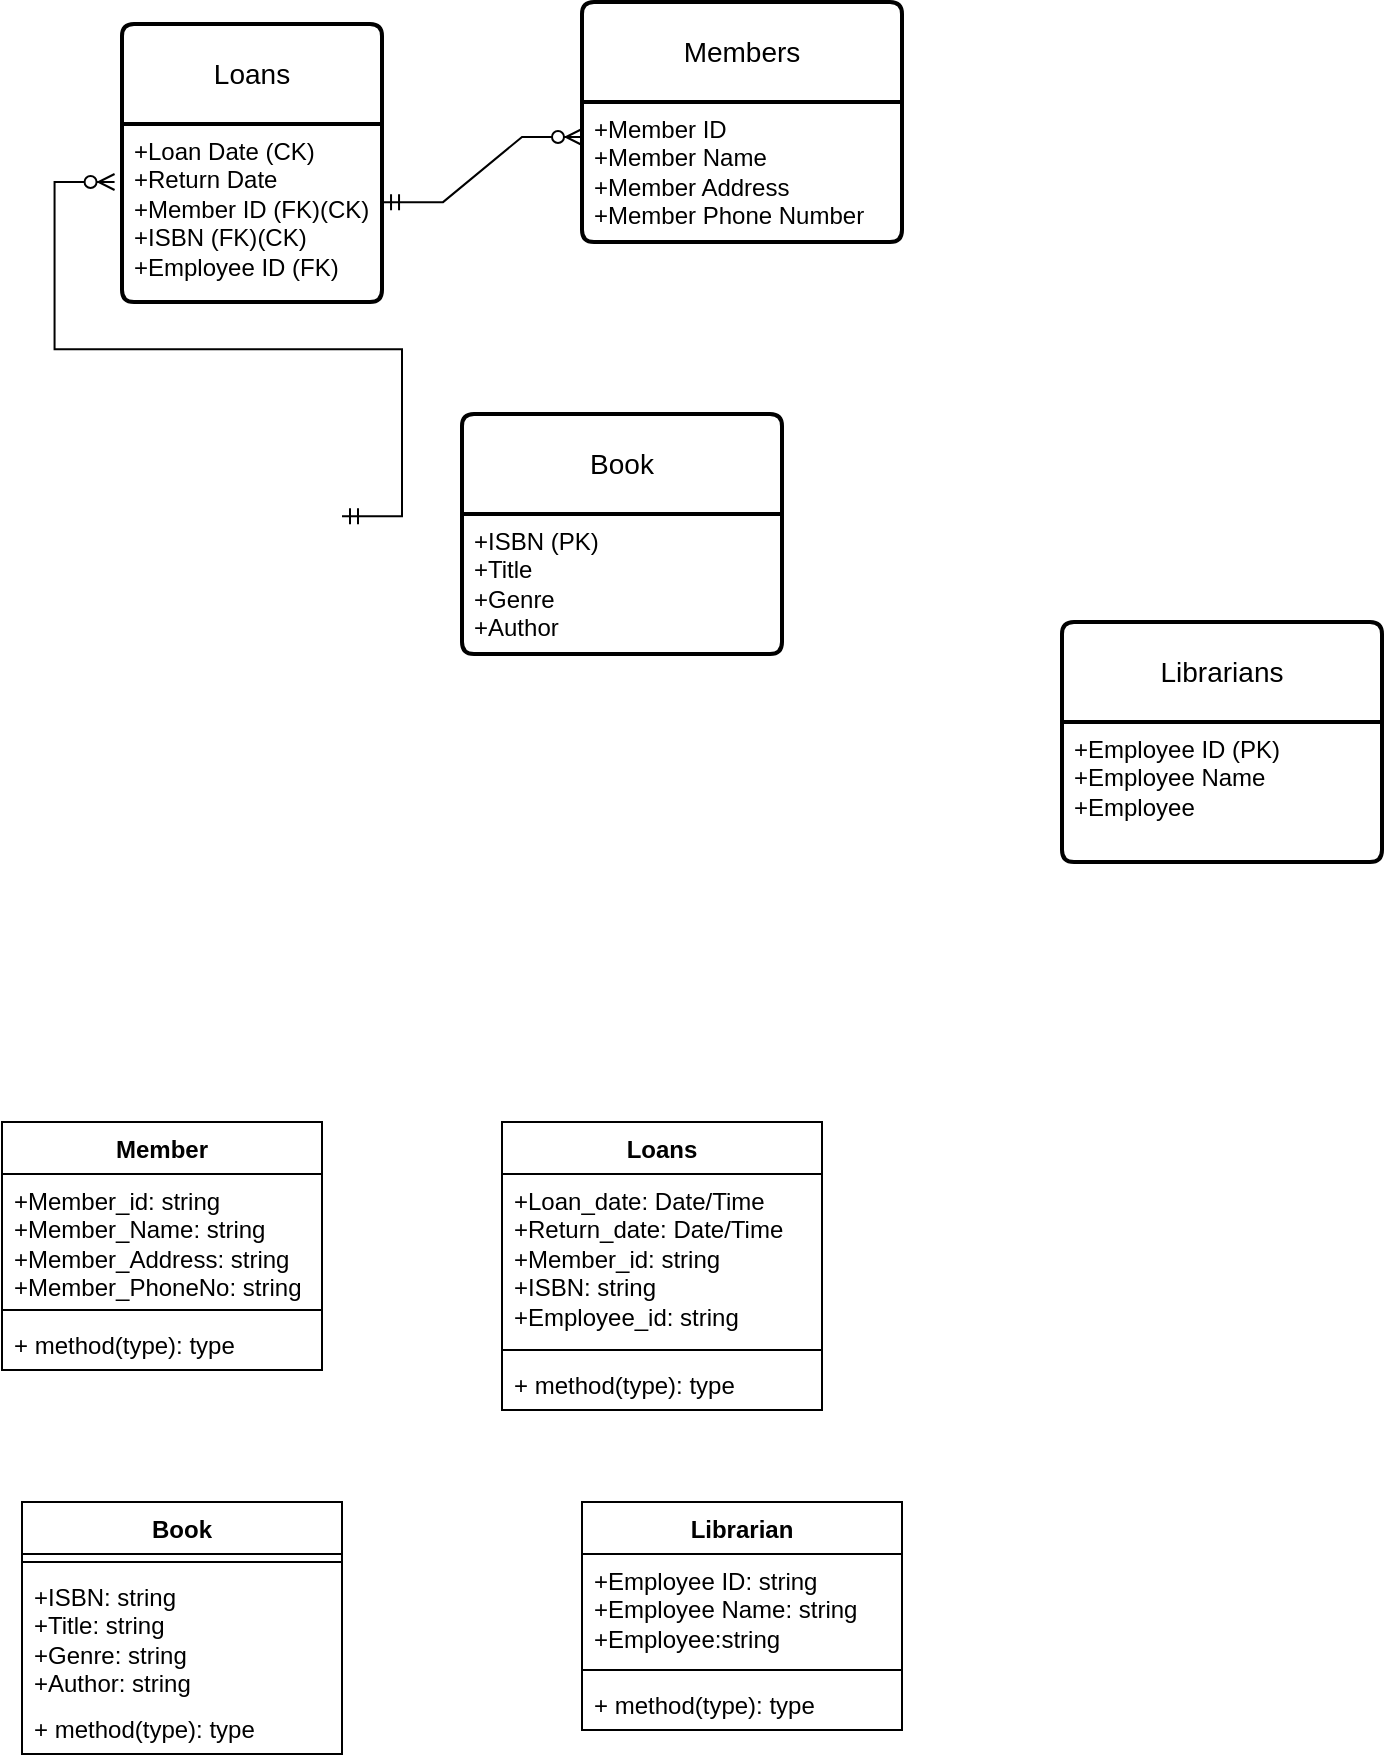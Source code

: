<mxfile version="24.4.9" type="github">
  <diagram name="Page-1" id="J06UfZYA9aIfyY3HL5-7">
    <mxGraphModel dx="724" dy="416" grid="1" gridSize="10" guides="1" tooltips="1" connect="1" arrows="1" fold="1" page="1" pageScale="1" pageWidth="827" pageHeight="1169" math="0" shadow="0">
      <root>
        <mxCell id="0" />
        <mxCell id="1" parent="0" />
        <mxCell id="9KLyRiNKxqEApdfL-64g-6" value="Book" style="swimlane;childLayout=stackLayout;horizontal=1;startSize=50;horizontalStack=0;rounded=1;fontSize=14;fontStyle=0;strokeWidth=2;resizeParent=0;resizeLast=1;shadow=0;dashed=0;align=center;arcSize=4;whiteSpace=wrap;html=1;" vertex="1" parent="1">
          <mxGeometry x="270" y="376" width="160" height="120" as="geometry" />
        </mxCell>
        <mxCell id="9KLyRiNKxqEApdfL-64g-7" value="+ISBN (PK)&lt;br&gt;+Title&lt;br&gt;+Genre&lt;div&gt;+Author&lt;/div&gt;" style="align=left;strokeColor=none;fillColor=none;spacingLeft=4;fontSize=12;verticalAlign=top;resizable=0;rotatable=0;part=1;html=1;" vertex="1" parent="9KLyRiNKxqEApdfL-64g-6">
          <mxGeometry y="50" width="160" height="70" as="geometry" />
        </mxCell>
        <mxCell id="9KLyRiNKxqEApdfL-64g-8" value="Members" style="swimlane;childLayout=stackLayout;horizontal=1;startSize=50;horizontalStack=0;rounded=1;fontSize=14;fontStyle=0;strokeWidth=2;resizeParent=0;resizeLast=1;shadow=0;dashed=0;align=center;arcSize=4;whiteSpace=wrap;html=1;" vertex="1" parent="1">
          <mxGeometry x="330" y="170" width="160" height="120" as="geometry" />
        </mxCell>
        <mxCell id="9KLyRiNKxqEApdfL-64g-9" value="&lt;div&gt;+Member ID&lt;/div&gt;+Member Name&lt;br&gt;+Member Address&lt;br&gt;+Member Phone Number" style="align=left;strokeColor=none;fillColor=none;spacingLeft=4;fontSize=12;verticalAlign=top;resizable=0;rotatable=0;part=1;html=1;" vertex="1" parent="9KLyRiNKxqEApdfL-64g-8">
          <mxGeometry y="50" width="160" height="70" as="geometry" />
        </mxCell>
        <mxCell id="9KLyRiNKxqEApdfL-64g-10" value="Loans" style="swimlane;childLayout=stackLayout;horizontal=1;startSize=50;horizontalStack=0;rounded=1;fontSize=14;fontStyle=0;strokeWidth=2;resizeParent=0;resizeLast=1;shadow=0;dashed=0;align=center;arcSize=4;whiteSpace=wrap;html=1;" vertex="1" parent="1">
          <mxGeometry x="100" y="181" width="130" height="139" as="geometry">
            <mxRectangle x="100" y="181" width="80" height="50" as="alternateBounds" />
          </mxGeometry>
        </mxCell>
        <mxCell id="9KLyRiNKxqEApdfL-64g-24" value="" style="edgeStyle=entityRelationEdgeStyle;fontSize=12;html=1;endArrow=ERzeroToMany;startArrow=ERmandOne;rounded=0;exitX=-0.006;exitY=0.111;exitDx=0;exitDy=0;exitPerimeter=0;entryX=-0.036;entryY=0.445;entryDx=0;entryDy=0;entryPerimeter=0;" edge="1" parent="9KLyRiNKxqEApdfL-64g-10">
          <mxGeometry width="100" height="100" relative="1" as="geometry">
            <mxPoint x="110.0" y="246.16" as="sourcePoint" />
            <mxPoint x="-3.72" y="78.995" as="targetPoint" />
            <Array as="points">
              <mxPoint x="-54.98" y="120.39" />
              <mxPoint x="80" y="209" />
              <mxPoint x="-29.04" y="158.39" />
              <mxPoint x="-9.04" y="188.39" />
              <mxPoint x="10.96" y="208.39" />
              <mxPoint x="20.96" y="218.39" />
              <mxPoint x="-10.04" y="260.39" />
            </Array>
          </mxGeometry>
        </mxCell>
        <mxCell id="9KLyRiNKxqEApdfL-64g-11" value="+Loan Date (CK)&lt;br&gt;+Return Date&lt;div&gt;+Member ID (FK)&lt;span style=&quot;background-color: initial;&quot;&gt;(CK)&lt;/span&gt;&lt;/div&gt;&lt;div&gt;+ISBN (FK)&lt;span style=&quot;background-color: initial;&quot;&gt;(CK)&lt;/span&gt;&lt;/div&gt;&lt;div&gt;+Employee ID (FK)&lt;/div&gt;" style="align=left;strokeColor=none;fillColor=none;spacingLeft=4;fontSize=12;verticalAlign=top;resizable=0;rotatable=0;part=1;html=1;" vertex="1" parent="9KLyRiNKxqEApdfL-64g-10">
          <mxGeometry y="50" width="130" height="89" as="geometry" />
        </mxCell>
        <mxCell id="9KLyRiNKxqEApdfL-64g-12" value="Librarians" style="swimlane;childLayout=stackLayout;horizontal=1;startSize=50;horizontalStack=0;rounded=1;fontSize=14;fontStyle=0;strokeWidth=2;resizeParent=0;resizeLast=1;shadow=0;dashed=0;align=center;arcSize=4;whiteSpace=wrap;html=1;" vertex="1" parent="1">
          <mxGeometry x="570" y="480" width="160" height="120" as="geometry" />
        </mxCell>
        <mxCell id="9KLyRiNKxqEApdfL-64g-13" value="+Employee ID (PK)&lt;br&gt;+Employee&amp;nbsp;Name&lt;br&gt;+Employee&amp;nbsp;" style="align=left;strokeColor=none;fillColor=none;spacingLeft=4;fontSize=12;verticalAlign=top;resizable=0;rotatable=0;part=1;html=1;" vertex="1" parent="9KLyRiNKxqEApdfL-64g-12">
          <mxGeometry y="50" width="160" height="70" as="geometry" />
        </mxCell>
        <mxCell id="9KLyRiNKxqEApdfL-64g-23" value="" style="edgeStyle=entityRelationEdgeStyle;fontSize=12;html=1;endArrow=ERzeroToMany;startArrow=ERmandOne;rounded=0;exitX=1.004;exitY=0.439;exitDx=0;exitDy=0;exitPerimeter=0;entryX=0;entryY=0.25;entryDx=0;entryDy=0;" edge="1" parent="1" source="9KLyRiNKxqEApdfL-64g-11" target="9KLyRiNKxqEApdfL-64g-9">
          <mxGeometry width="100" height="100" relative="1" as="geometry">
            <mxPoint x="230.0" y="269.569" as="sourcePoint" />
            <mxPoint x="325.06" y="250" as="targetPoint" />
            <Array as="points">
              <mxPoint x="215.06" y="180" />
            </Array>
          </mxGeometry>
        </mxCell>
        <mxCell id="9KLyRiNKxqEApdfL-64g-27" value="Member" style="swimlane;fontStyle=1;align=center;verticalAlign=top;childLayout=stackLayout;horizontal=1;startSize=26;horizontalStack=0;resizeParent=1;resizeParentMax=0;resizeLast=0;collapsible=1;marginBottom=0;whiteSpace=wrap;html=1;" vertex="1" parent="1">
          <mxGeometry x="40" y="730" width="160" height="124" as="geometry" />
        </mxCell>
        <mxCell id="9KLyRiNKxqEApdfL-64g-28" value="&lt;div style=&quot;text-wrap: nowrap;&quot;&gt;+Member_id: string&lt;/div&gt;&lt;span style=&quot;text-wrap: nowrap;&quot;&gt;+Member_Name: string&lt;/span&gt;&lt;br style=&quot;text-wrap: nowrap;&quot;&gt;&lt;span style=&quot;text-wrap: nowrap;&quot;&gt;+Member_Address: string&lt;/span&gt;&lt;br style=&quot;text-wrap: nowrap;&quot;&gt;&lt;span style=&quot;text-wrap: nowrap;&quot;&gt;+Member_PhoneNo: string&lt;/span&gt;" style="text;strokeColor=none;fillColor=none;align=left;verticalAlign=top;spacingLeft=4;spacingRight=4;overflow=hidden;rotatable=0;points=[[0,0.5],[1,0.5]];portConstraint=eastwest;whiteSpace=wrap;html=1;" vertex="1" parent="9KLyRiNKxqEApdfL-64g-27">
          <mxGeometry y="26" width="160" height="64" as="geometry" />
        </mxCell>
        <mxCell id="9KLyRiNKxqEApdfL-64g-29" value="" style="line;strokeWidth=1;fillColor=none;align=left;verticalAlign=middle;spacingTop=-1;spacingLeft=3;spacingRight=3;rotatable=0;labelPosition=right;points=[];portConstraint=eastwest;strokeColor=inherit;" vertex="1" parent="9KLyRiNKxqEApdfL-64g-27">
          <mxGeometry y="90" width="160" height="8" as="geometry" />
        </mxCell>
        <mxCell id="9KLyRiNKxqEApdfL-64g-30" value="+ method(type): type" style="text;strokeColor=none;fillColor=none;align=left;verticalAlign=top;spacingLeft=4;spacingRight=4;overflow=hidden;rotatable=0;points=[[0,0.5],[1,0.5]];portConstraint=eastwest;whiteSpace=wrap;html=1;" vertex="1" parent="9KLyRiNKxqEApdfL-64g-27">
          <mxGeometry y="98" width="160" height="26" as="geometry" />
        </mxCell>
        <mxCell id="9KLyRiNKxqEApdfL-64g-31" value="Loans" style="swimlane;fontStyle=1;align=center;verticalAlign=top;childLayout=stackLayout;horizontal=1;startSize=26;horizontalStack=0;resizeParent=1;resizeParentMax=0;resizeLast=0;collapsible=1;marginBottom=0;whiteSpace=wrap;html=1;" vertex="1" parent="1">
          <mxGeometry x="290" y="730" width="160" height="144" as="geometry" />
        </mxCell>
        <mxCell id="9KLyRiNKxqEApdfL-64g-32" value="&lt;span style=&quot;text-wrap: nowrap;&quot;&gt;+Loan_date: Date/Time&lt;/span&gt;&lt;br style=&quot;text-wrap: nowrap;&quot;&gt;&lt;span style=&quot;text-wrap: nowrap;&quot;&gt;+Return_date: Date/Time&lt;/span&gt;&lt;div style=&quot;text-wrap: nowrap;&quot;&gt;+Member_id: string&lt;/div&gt;&lt;div style=&quot;text-wrap: nowrap;&quot;&gt;+ISBN: string&lt;/div&gt;&lt;div style=&quot;text-wrap: nowrap;&quot;&gt;+Employee_id: string&lt;/div&gt;" style="text;strokeColor=none;fillColor=none;align=left;verticalAlign=top;spacingLeft=4;spacingRight=4;overflow=hidden;rotatable=0;points=[[0,0.5],[1,0.5]];portConstraint=eastwest;whiteSpace=wrap;html=1;" vertex="1" parent="9KLyRiNKxqEApdfL-64g-31">
          <mxGeometry y="26" width="160" height="84" as="geometry" />
        </mxCell>
        <mxCell id="9KLyRiNKxqEApdfL-64g-33" value="" style="line;strokeWidth=1;fillColor=none;align=left;verticalAlign=middle;spacingTop=-1;spacingLeft=3;spacingRight=3;rotatable=0;labelPosition=right;points=[];portConstraint=eastwest;strokeColor=inherit;" vertex="1" parent="9KLyRiNKxqEApdfL-64g-31">
          <mxGeometry y="110" width="160" height="8" as="geometry" />
        </mxCell>
        <mxCell id="9KLyRiNKxqEApdfL-64g-34" value="+ method(type): type" style="text;strokeColor=none;fillColor=none;align=left;verticalAlign=top;spacingLeft=4;spacingRight=4;overflow=hidden;rotatable=0;points=[[0,0.5],[1,0.5]];portConstraint=eastwest;whiteSpace=wrap;html=1;" vertex="1" parent="9KLyRiNKxqEApdfL-64g-31">
          <mxGeometry y="118" width="160" height="26" as="geometry" />
        </mxCell>
        <mxCell id="9KLyRiNKxqEApdfL-64g-35" value="Book" style="swimlane;fontStyle=1;align=center;verticalAlign=top;childLayout=stackLayout;horizontal=1;startSize=26;horizontalStack=0;resizeParent=1;resizeParentMax=0;resizeLast=0;collapsible=1;marginBottom=0;whiteSpace=wrap;html=1;" vertex="1" parent="1">
          <mxGeometry x="50" y="920" width="160" height="126" as="geometry" />
        </mxCell>
        <mxCell id="9KLyRiNKxqEApdfL-64g-37" value="" style="line;strokeWidth=1;fillColor=none;align=left;verticalAlign=middle;spacingTop=-1;spacingLeft=3;spacingRight=3;rotatable=0;labelPosition=right;points=[];portConstraint=eastwest;strokeColor=inherit;" vertex="1" parent="9KLyRiNKxqEApdfL-64g-35">
          <mxGeometry y="26" width="160" height="8" as="geometry" />
        </mxCell>
        <mxCell id="9KLyRiNKxqEApdfL-64g-36" value="&lt;span style=&quot;text-wrap: nowrap;&quot;&gt;+ISBN: string&lt;/span&gt;&lt;br style=&quot;text-wrap: nowrap;&quot;&gt;&lt;span style=&quot;text-wrap: nowrap;&quot;&gt;+Title: string&lt;/span&gt;&lt;br style=&quot;text-wrap: nowrap;&quot;&gt;&lt;span style=&quot;text-wrap: nowrap;&quot;&gt;+Genre: string&lt;/span&gt;&lt;div style=&quot;text-wrap: nowrap;&quot;&gt;+Author: string&lt;/div&gt;" style="text;strokeColor=none;fillColor=none;align=left;verticalAlign=top;spacingLeft=4;spacingRight=4;overflow=hidden;rotatable=0;points=[[0,0.5],[1,0.5]];portConstraint=eastwest;whiteSpace=wrap;html=1;" vertex="1" parent="9KLyRiNKxqEApdfL-64g-35">
          <mxGeometry y="34" width="160" height="66" as="geometry" />
        </mxCell>
        <mxCell id="9KLyRiNKxqEApdfL-64g-38" value="+ method(type): type" style="text;strokeColor=none;fillColor=none;align=left;verticalAlign=top;spacingLeft=4;spacingRight=4;overflow=hidden;rotatable=0;points=[[0,0.5],[1,0.5]];portConstraint=eastwest;whiteSpace=wrap;html=1;" vertex="1" parent="9KLyRiNKxqEApdfL-64g-35">
          <mxGeometry y="100" width="160" height="26" as="geometry" />
        </mxCell>
        <mxCell id="9KLyRiNKxqEApdfL-64g-39" value="Librarian" style="swimlane;fontStyle=1;align=center;verticalAlign=top;childLayout=stackLayout;horizontal=1;startSize=26;horizontalStack=0;resizeParent=1;resizeParentMax=0;resizeLast=0;collapsible=1;marginBottom=0;whiteSpace=wrap;html=1;" vertex="1" parent="1">
          <mxGeometry x="330" y="920" width="160" height="114" as="geometry" />
        </mxCell>
        <mxCell id="9KLyRiNKxqEApdfL-64g-40" value="&lt;span style=&quot;text-wrap: nowrap;&quot;&gt;+Employee ID: string&lt;/span&gt;&lt;br style=&quot;text-wrap: nowrap;&quot;&gt;&lt;span style=&quot;text-wrap: nowrap;&quot;&gt;+Employee&amp;nbsp;Name: string&lt;/span&gt;&lt;br style=&quot;text-wrap: nowrap;&quot;&gt;&lt;span style=&quot;text-wrap: nowrap;&quot;&gt;+Employee:string&lt;/span&gt;" style="text;strokeColor=none;fillColor=none;align=left;verticalAlign=top;spacingLeft=4;spacingRight=4;overflow=hidden;rotatable=0;points=[[0,0.5],[1,0.5]];portConstraint=eastwest;whiteSpace=wrap;html=1;" vertex="1" parent="9KLyRiNKxqEApdfL-64g-39">
          <mxGeometry y="26" width="160" height="54" as="geometry" />
        </mxCell>
        <mxCell id="9KLyRiNKxqEApdfL-64g-41" value="" style="line;strokeWidth=1;fillColor=none;align=left;verticalAlign=middle;spacingTop=-1;spacingLeft=3;spacingRight=3;rotatable=0;labelPosition=right;points=[];portConstraint=eastwest;strokeColor=inherit;" vertex="1" parent="9KLyRiNKxqEApdfL-64g-39">
          <mxGeometry y="80" width="160" height="8" as="geometry" />
        </mxCell>
        <mxCell id="9KLyRiNKxqEApdfL-64g-42" value="+ method(type): type" style="text;strokeColor=none;fillColor=none;align=left;verticalAlign=top;spacingLeft=4;spacingRight=4;overflow=hidden;rotatable=0;points=[[0,0.5],[1,0.5]];portConstraint=eastwest;whiteSpace=wrap;html=1;" vertex="1" parent="9KLyRiNKxqEApdfL-64g-39">
          <mxGeometry y="88" width="160" height="26" as="geometry" />
        </mxCell>
      </root>
    </mxGraphModel>
  </diagram>
</mxfile>
